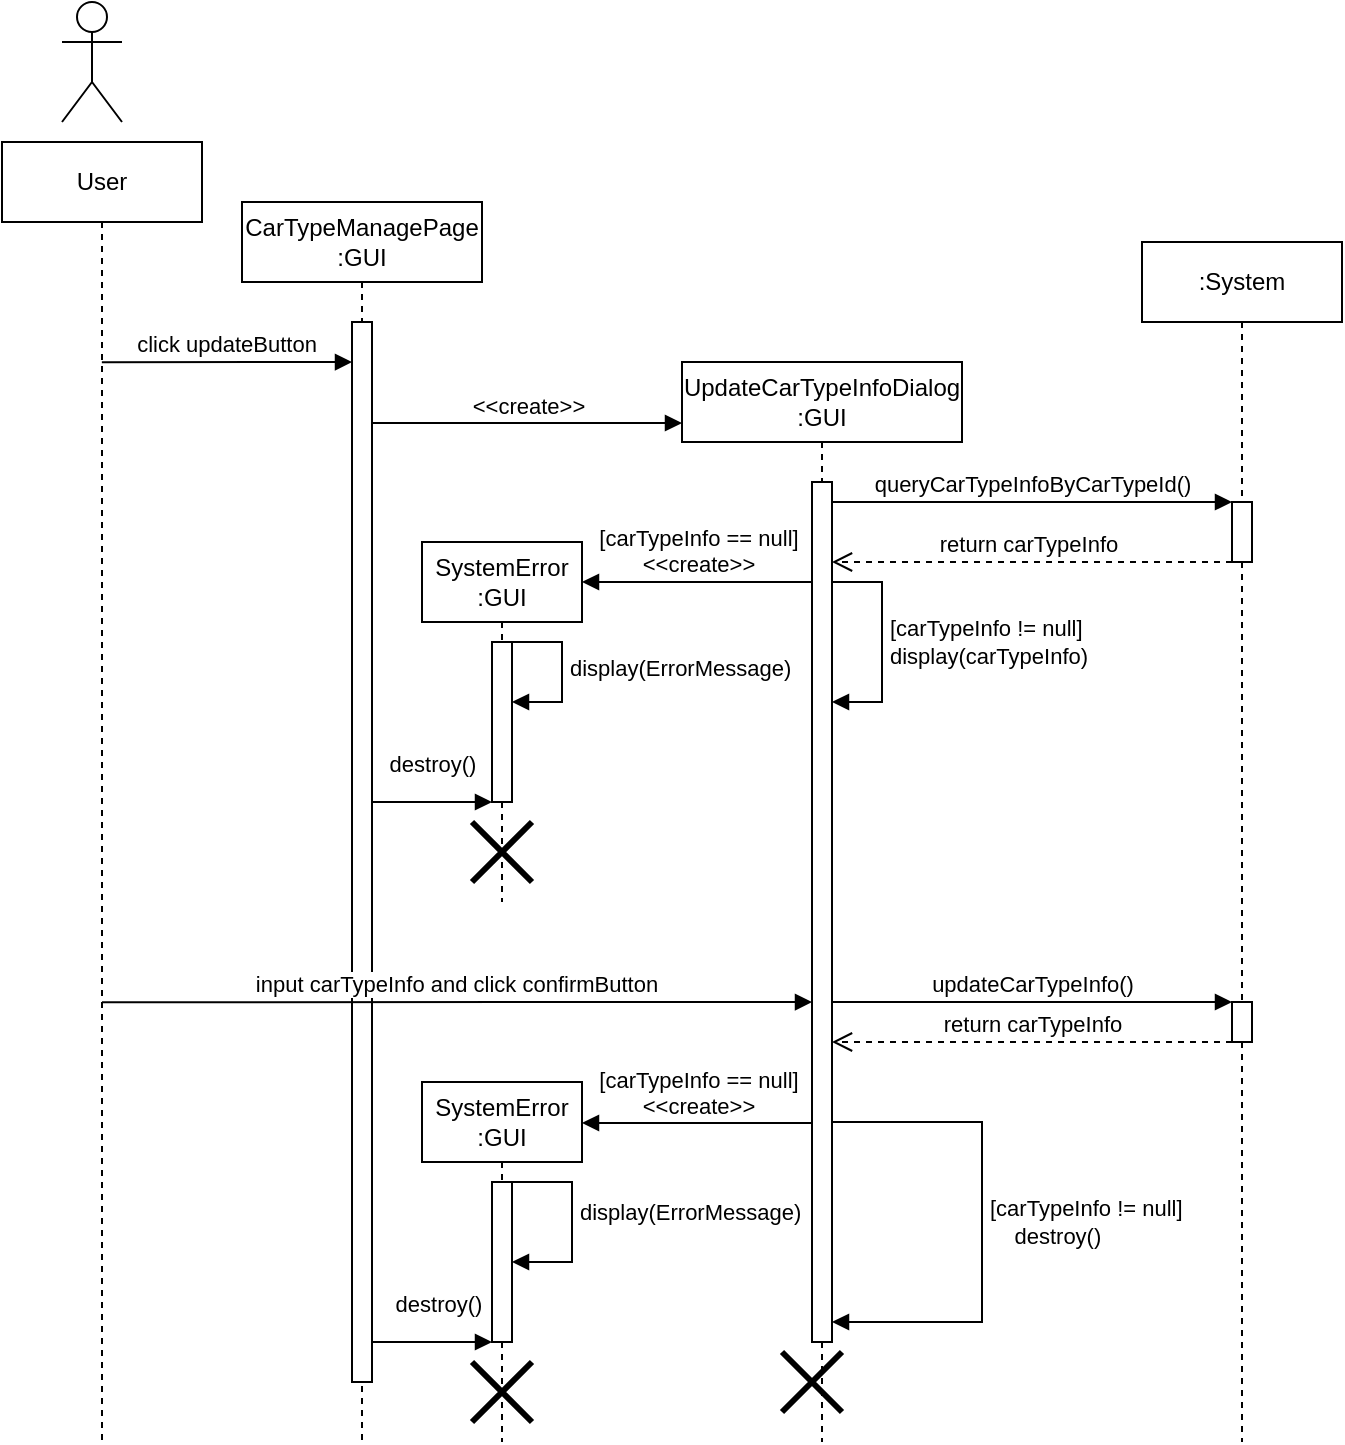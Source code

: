 <mxfile version="21.6.8" type="device">
  <diagram name="第 1 页" id="3N187eBSsKiGjZWvN5R-">
    <mxGraphModel dx="915" dy="637" grid="1" gridSize="10" guides="1" tooltips="1" connect="1" arrows="1" fold="1" page="1" pageScale="1" pageWidth="827" pageHeight="1169" math="0" shadow="0">
      <root>
        <mxCell id="0" />
        <mxCell id="1" parent="0" />
        <mxCell id="q5pb1f-r3r3iMx8U_siZ-1" value="" style="shape=umlActor;verticalLabelPosition=bottom;verticalAlign=top;html=1;" vertex="1" parent="1">
          <mxGeometry x="60" y="40" width="30" height="60" as="geometry" />
        </mxCell>
        <mxCell id="q5pb1f-r3r3iMx8U_siZ-2" value="User" style="shape=umlLifeline;perimeter=lifelinePerimeter;whiteSpace=wrap;html=1;container=1;dropTarget=0;collapsible=0;recursiveResize=0;outlineConnect=0;portConstraint=eastwest;newEdgeStyle={&quot;edgeStyle&quot;:&quot;elbowEdgeStyle&quot;,&quot;elbow&quot;:&quot;vertical&quot;,&quot;curved&quot;:0,&quot;rounded&quot;:0};" vertex="1" parent="1">
          <mxGeometry x="30" y="110" width="100" height="650" as="geometry" />
        </mxCell>
        <mxCell id="q5pb1f-r3r3iMx8U_siZ-3" value="CarTypeManagePage&lt;br&gt;:GUI" style="shape=umlLifeline;perimeter=lifelinePerimeter;whiteSpace=wrap;html=1;container=1;dropTarget=0;collapsible=0;recursiveResize=0;outlineConnect=0;portConstraint=eastwest;newEdgeStyle={&quot;edgeStyle&quot;:&quot;elbowEdgeStyle&quot;,&quot;elbow&quot;:&quot;vertical&quot;,&quot;curved&quot;:0,&quot;rounded&quot;:0};" vertex="1" parent="1">
          <mxGeometry x="150" y="140" width="120" height="620" as="geometry" />
        </mxCell>
        <mxCell id="q5pb1f-r3r3iMx8U_siZ-4" value="" style="html=1;points=[];perimeter=orthogonalPerimeter;outlineConnect=0;targetShapes=umlLifeline;portConstraint=eastwest;newEdgeStyle={&quot;edgeStyle&quot;:&quot;elbowEdgeStyle&quot;,&quot;elbow&quot;:&quot;vertical&quot;,&quot;curved&quot;:0,&quot;rounded&quot;:0};" vertex="1" parent="q5pb1f-r3r3iMx8U_siZ-3">
          <mxGeometry x="55" y="60" width="10" height="530" as="geometry" />
        </mxCell>
        <mxCell id="q5pb1f-r3r3iMx8U_siZ-5" value="click updateButton" style="html=1;verticalAlign=bottom;endArrow=block;edgeStyle=elbowEdgeStyle;elbow=vertical;curved=0;rounded=0;" edge="1" parent="1" target="q5pb1f-r3r3iMx8U_siZ-4">
          <mxGeometry width="80" relative="1" as="geometry">
            <mxPoint x="79.929" y="220.136" as="sourcePoint" />
            <mxPoint x="200" y="220" as="targetPoint" />
          </mxGeometry>
        </mxCell>
        <mxCell id="q5pb1f-r3r3iMx8U_siZ-6" value="UpdateCarTypeInfoDialog&lt;br&gt;:GUI" style="shape=umlLifeline;perimeter=lifelinePerimeter;whiteSpace=wrap;html=1;container=1;dropTarget=0;collapsible=0;recursiveResize=0;outlineConnect=0;portConstraint=eastwest;newEdgeStyle={&quot;edgeStyle&quot;:&quot;elbowEdgeStyle&quot;,&quot;elbow&quot;:&quot;vertical&quot;,&quot;curved&quot;:0,&quot;rounded&quot;:0};" vertex="1" parent="1">
          <mxGeometry x="370" y="220" width="140" height="540" as="geometry" />
        </mxCell>
        <mxCell id="q5pb1f-r3r3iMx8U_siZ-7" value="" style="html=1;points=[];perimeter=orthogonalPerimeter;outlineConnect=0;targetShapes=umlLifeline;portConstraint=eastwest;newEdgeStyle={&quot;edgeStyle&quot;:&quot;elbowEdgeStyle&quot;,&quot;elbow&quot;:&quot;vertical&quot;,&quot;curved&quot;:0,&quot;rounded&quot;:0};" vertex="1" parent="q5pb1f-r3r3iMx8U_siZ-6">
          <mxGeometry x="65" y="60" width="10" height="430" as="geometry" />
        </mxCell>
        <mxCell id="q5pb1f-r3r3iMx8U_siZ-8" value="" style="shape=umlDestroy;whiteSpace=wrap;html=1;strokeWidth=3;targetShapes=umlLifeline;" vertex="1" parent="q5pb1f-r3r3iMx8U_siZ-6">
          <mxGeometry x="50" y="495" width="30" height="30" as="geometry" />
        </mxCell>
        <mxCell id="q5pb1f-r3r3iMx8U_siZ-25" value="[carTypeInfo != null]&lt;br&gt;display(carTypeInfo)" style="html=1;align=left;spacingLeft=2;endArrow=block;rounded=0;edgeStyle=orthogonalEdgeStyle;curved=0;rounded=0;" edge="1" parent="q5pb1f-r3r3iMx8U_siZ-6" target="q5pb1f-r3r3iMx8U_siZ-7" source="q5pb1f-r3r3iMx8U_siZ-7">
          <mxGeometry relative="1" as="geometry">
            <mxPoint x="80" y="110" as="sourcePoint" />
            <Array as="points">
              <mxPoint x="100" y="110" />
              <mxPoint x="100" y="170" />
            </Array>
            <mxPoint x="75" y="140" as="targetPoint" />
          </mxGeometry>
        </mxCell>
        <mxCell id="q5pb1f-r3r3iMx8U_siZ-16" value="[carTypeInfo != null]&lt;br&gt;&lt;span style=&quot;&quot;&gt;&lt;span style=&quot;&quot;&gt;&amp;nbsp;&amp;nbsp;&amp;nbsp;&amp;nbsp;&lt;/span&gt;&lt;/span&gt;destroy()" style="html=1;align=left;spacingLeft=2;endArrow=block;rounded=0;edgeStyle=orthogonalEdgeStyle;curved=0;rounded=0;" edge="1" parent="q5pb1f-r3r3iMx8U_siZ-6" target="q5pb1f-r3r3iMx8U_siZ-7" source="q5pb1f-r3r3iMx8U_siZ-7">
          <mxGeometry relative="1" as="geometry">
            <mxPoint x="80" y="400" as="sourcePoint" />
            <Array as="points">
              <mxPoint x="150" y="380" />
              <mxPoint x="150" y="480" />
            </Array>
            <mxPoint x="80" y="480" as="targetPoint" />
          </mxGeometry>
        </mxCell>
        <mxCell id="q5pb1f-r3r3iMx8U_siZ-9" value="&amp;lt;&amp;lt;create&amp;gt;&amp;gt;" style="html=1;verticalAlign=bottom;endArrow=block;edgeStyle=elbowEdgeStyle;elbow=vertical;curved=0;rounded=0;entryX=0;entryY=0.061;entryDx=0;entryDy=0;entryPerimeter=0;" edge="1" parent="1" source="q5pb1f-r3r3iMx8U_siZ-4">
          <mxGeometry width="80" relative="1" as="geometry">
            <mxPoint x="225" y="250" as="sourcePoint" />
            <mxPoint x="370" y="250.305" as="targetPoint" />
          </mxGeometry>
        </mxCell>
        <mxCell id="q5pb1f-r3r3iMx8U_siZ-10" value="input carTypeInfo and click confirmButton" style="html=1;verticalAlign=bottom;endArrow=block;edgeStyle=elbowEdgeStyle;elbow=vertical;curved=0;rounded=0;" edge="1" parent="1" target="q5pb1f-r3r3iMx8U_siZ-7">
          <mxGeometry width="80" relative="1" as="geometry">
            <mxPoint x="79.997" y="540.13" as="sourcePoint" />
            <mxPoint x="429.83" y="540.13" as="targetPoint" />
          </mxGeometry>
        </mxCell>
        <mxCell id="q5pb1f-r3r3iMx8U_siZ-11" value=":System" style="shape=umlLifeline;perimeter=lifelinePerimeter;whiteSpace=wrap;html=1;container=1;dropTarget=0;collapsible=0;recursiveResize=0;outlineConnect=0;portConstraint=eastwest;newEdgeStyle={&quot;edgeStyle&quot;:&quot;elbowEdgeStyle&quot;,&quot;elbow&quot;:&quot;vertical&quot;,&quot;curved&quot;:0,&quot;rounded&quot;:0};" vertex="1" parent="1">
          <mxGeometry x="600" y="160" width="100" height="600" as="geometry" />
        </mxCell>
        <mxCell id="q5pb1f-r3r3iMx8U_siZ-12" value="" style="html=1;points=[];perimeter=orthogonalPerimeter;outlineConnect=0;targetShapes=umlLifeline;portConstraint=eastwest;newEdgeStyle={&quot;edgeStyle&quot;:&quot;elbowEdgeStyle&quot;,&quot;elbow&quot;:&quot;vertical&quot;,&quot;curved&quot;:0,&quot;rounded&quot;:0};" vertex="1" parent="q5pb1f-r3r3iMx8U_siZ-11">
          <mxGeometry x="45" y="380" width="10" height="20" as="geometry" />
        </mxCell>
        <mxCell id="q5pb1f-r3r3iMx8U_siZ-13" value="" style="html=1;points=[];perimeter=orthogonalPerimeter;outlineConnect=0;targetShapes=umlLifeline;portConstraint=eastwest;newEdgeStyle={&quot;edgeStyle&quot;:&quot;elbowEdgeStyle&quot;,&quot;elbow&quot;:&quot;vertical&quot;,&quot;curved&quot;:0,&quot;rounded&quot;:0};" vertex="1" parent="q5pb1f-r3r3iMx8U_siZ-11">
          <mxGeometry x="45" y="130" width="10" height="30" as="geometry" />
        </mxCell>
        <mxCell id="q5pb1f-r3r3iMx8U_siZ-14" value="updateCarTypeInfo()" style="html=1;verticalAlign=bottom;endArrow=block;edgeStyle=elbowEdgeStyle;elbow=vertical;curved=0;rounded=0;" edge="1" parent="1" source="q5pb1f-r3r3iMx8U_siZ-7">
          <mxGeometry width="80" relative="1" as="geometry">
            <mxPoint x="450" y="540" as="sourcePoint" />
            <mxPoint x="645" y="540" as="targetPoint" />
          </mxGeometry>
        </mxCell>
        <mxCell id="q5pb1f-r3r3iMx8U_siZ-15" value="return carTypeInfo" style="html=1;verticalAlign=bottom;endArrow=open;dashed=1;endSize=8;edgeStyle=elbowEdgeStyle;elbow=vertical;curved=0;rounded=0;" edge="1" parent="1" target="q5pb1f-r3r3iMx8U_siZ-7">
          <mxGeometry relative="1" as="geometry">
            <mxPoint x="645" y="560" as="sourcePoint" />
            <mxPoint x="450" y="560" as="targetPoint" />
          </mxGeometry>
        </mxCell>
        <mxCell id="q5pb1f-r3r3iMx8U_siZ-17" value="[carTypeInfo == null]&lt;br&gt;&amp;lt;&amp;lt;create&amp;gt;&amp;gt;" style="html=1;verticalAlign=bottom;endArrow=block;edgeStyle=elbowEdgeStyle;elbow=vertical;curved=0;rounded=0;" edge="1" parent="1" source="q5pb1f-r3r3iMx8U_siZ-7">
          <mxGeometry width="80" relative="1" as="geometry">
            <mxPoint x="430" y="600.047" as="sourcePoint" />
            <mxPoint x="320" y="600.38" as="targetPoint" />
          </mxGeometry>
        </mxCell>
        <mxCell id="q5pb1f-r3r3iMx8U_siZ-18" value="SystemError&lt;br&gt;:GUI" style="shape=umlLifeline;perimeter=lifelinePerimeter;whiteSpace=wrap;html=1;container=1;dropTarget=0;collapsible=0;recursiveResize=0;outlineConnect=0;portConstraint=eastwest;newEdgeStyle={&quot;edgeStyle&quot;:&quot;elbowEdgeStyle&quot;,&quot;elbow&quot;:&quot;vertical&quot;,&quot;curved&quot;:0,&quot;rounded&quot;:0};" vertex="1" parent="1">
          <mxGeometry x="240" y="580" width="80" height="180" as="geometry" />
        </mxCell>
        <mxCell id="q5pb1f-r3r3iMx8U_siZ-19" value="" style="html=1;points=[];perimeter=orthogonalPerimeter;outlineConnect=0;targetShapes=umlLifeline;portConstraint=eastwest;newEdgeStyle={&quot;edgeStyle&quot;:&quot;elbowEdgeStyle&quot;,&quot;elbow&quot;:&quot;vertical&quot;,&quot;curved&quot;:0,&quot;rounded&quot;:0};" vertex="1" parent="q5pb1f-r3r3iMx8U_siZ-18">
          <mxGeometry x="35" y="50" width="10" height="80" as="geometry" />
        </mxCell>
        <mxCell id="q5pb1f-r3r3iMx8U_siZ-20" value="" style="shape=umlDestroy;whiteSpace=wrap;html=1;strokeWidth=3;targetShapes=umlLifeline;" vertex="1" parent="q5pb1f-r3r3iMx8U_siZ-18">
          <mxGeometry x="25" y="140" width="30" height="30" as="geometry" />
        </mxCell>
        <mxCell id="q5pb1f-r3r3iMx8U_siZ-21" value="display(ErrorMessage)" style="html=1;align=left;spacingLeft=2;endArrow=block;rounded=0;edgeStyle=orthogonalEdgeStyle;curved=0;rounded=0;" edge="1" parent="1" target="q5pb1f-r3r3iMx8U_siZ-19">
          <mxGeometry relative="1" as="geometry">
            <mxPoint x="285" y="640" as="sourcePoint" />
            <Array as="points">
              <mxPoint x="285" y="630" />
              <mxPoint x="315" y="630" />
              <mxPoint x="315" y="670" />
            </Array>
            <mxPoint x="290" y="670" as="targetPoint" />
          </mxGeometry>
        </mxCell>
        <mxCell id="q5pb1f-r3r3iMx8U_siZ-22" value="destroy()" style="html=1;verticalAlign=bottom;endArrow=block;edgeStyle=elbowEdgeStyle;elbow=vertical;curved=0;rounded=0;" edge="1" parent="1" source="q5pb1f-r3r3iMx8U_siZ-4" target="q5pb1f-r3r3iMx8U_siZ-19">
          <mxGeometry x="0.091" y="10" width="80" relative="1" as="geometry">
            <mxPoint x="225" y="700" as="sourcePoint" />
            <mxPoint x="270" y="700" as="targetPoint" />
            <Array as="points">
              <mxPoint x="250" y="710" />
            </Array>
            <mxPoint as="offset" />
          </mxGeometry>
        </mxCell>
        <mxCell id="q5pb1f-r3r3iMx8U_siZ-23" value="queryCarTypeInfoByCarTypeId()" style="html=1;verticalAlign=bottom;endArrow=block;edgeStyle=elbowEdgeStyle;elbow=vertical;curved=0;rounded=0;" edge="1" parent="1" source="q5pb1f-r3r3iMx8U_siZ-7">
          <mxGeometry width="80" relative="1" as="geometry">
            <mxPoint x="460" y="290" as="sourcePoint" />
            <mxPoint x="645" y="290.17" as="targetPoint" />
          </mxGeometry>
        </mxCell>
        <mxCell id="q5pb1f-r3r3iMx8U_siZ-24" value="return carTypeInfo" style="html=1;verticalAlign=bottom;endArrow=open;dashed=1;endSize=8;edgeStyle=elbowEdgeStyle;elbow=vertical;curved=0;rounded=0;" edge="1" parent="1" target="q5pb1f-r3r3iMx8U_siZ-7">
          <mxGeometry x="0.023" relative="1" as="geometry">
            <mxPoint x="645" y="319.997" as="sourcePoint" />
            <mxPoint x="450" y="320" as="targetPoint" />
            <mxPoint as="offset" />
          </mxGeometry>
        </mxCell>
        <mxCell id="q5pb1f-r3r3iMx8U_siZ-26" value="[carTypeInfo == null]&lt;br&gt;&amp;lt;&amp;lt;create&amp;gt;&amp;gt;" style="html=1;verticalAlign=bottom;endArrow=block;edgeStyle=elbowEdgeStyle;elbow=vertical;curved=0;rounded=0;" edge="1" parent="1" source="q5pb1f-r3r3iMx8U_siZ-7">
          <mxGeometry width="80" relative="1" as="geometry">
            <mxPoint x="430" y="329.667" as="sourcePoint" />
            <mxPoint x="320" y="330" as="targetPoint" />
          </mxGeometry>
        </mxCell>
        <mxCell id="q5pb1f-r3r3iMx8U_siZ-27" value="SystemError&lt;br&gt;:GUI" style="shape=umlLifeline;perimeter=lifelinePerimeter;whiteSpace=wrap;html=1;container=1;dropTarget=0;collapsible=0;recursiveResize=0;outlineConnect=0;portConstraint=eastwest;newEdgeStyle={&quot;edgeStyle&quot;:&quot;elbowEdgeStyle&quot;,&quot;elbow&quot;:&quot;vertical&quot;,&quot;curved&quot;:0,&quot;rounded&quot;:0};" vertex="1" parent="1">
          <mxGeometry x="240" y="310" width="80" height="180" as="geometry" />
        </mxCell>
        <mxCell id="q5pb1f-r3r3iMx8U_siZ-28" value="" style="html=1;points=[];perimeter=orthogonalPerimeter;outlineConnect=0;targetShapes=umlLifeline;portConstraint=eastwest;newEdgeStyle={&quot;edgeStyle&quot;:&quot;elbowEdgeStyle&quot;,&quot;elbow&quot;:&quot;vertical&quot;,&quot;curved&quot;:0,&quot;rounded&quot;:0};" vertex="1" parent="q5pb1f-r3r3iMx8U_siZ-27">
          <mxGeometry x="35" y="50" width="10" height="80" as="geometry" />
        </mxCell>
        <mxCell id="q5pb1f-r3r3iMx8U_siZ-29" value="" style="shape=umlDestroy;whiteSpace=wrap;html=1;strokeWidth=3;targetShapes=umlLifeline;" vertex="1" parent="q5pb1f-r3r3iMx8U_siZ-27">
          <mxGeometry x="25" y="140" width="30" height="30" as="geometry" />
        </mxCell>
        <mxCell id="q5pb1f-r3r3iMx8U_siZ-30" value="display(ErrorMessage)" style="html=1;align=left;spacingLeft=2;endArrow=block;rounded=0;edgeStyle=orthogonalEdgeStyle;curved=0;rounded=0;" edge="1" parent="1">
          <mxGeometry x="0.007" relative="1" as="geometry">
            <mxPoint x="280" y="360" as="sourcePoint" />
            <Array as="points">
              <mxPoint x="310" y="390" />
            </Array>
            <mxPoint x="285" y="390" as="targetPoint" />
            <mxPoint as="offset" />
          </mxGeometry>
        </mxCell>
        <mxCell id="q5pb1f-r3r3iMx8U_siZ-31" value="destroy()" style="html=1;verticalAlign=bottom;endArrow=block;edgeStyle=elbowEdgeStyle;elbow=vertical;curved=0;rounded=0;" edge="1" parent="1" source="q5pb1f-r3r3iMx8U_siZ-4" target="q5pb1f-r3r3iMx8U_siZ-28">
          <mxGeometry y="10" width="80" relative="1" as="geometry">
            <mxPoint x="240" y="440" as="sourcePoint" />
            <mxPoint x="265" y="430" as="targetPoint" />
            <Array as="points">
              <mxPoint x="245" y="440" />
            </Array>
            <mxPoint as="offset" />
          </mxGeometry>
        </mxCell>
      </root>
    </mxGraphModel>
  </diagram>
</mxfile>
